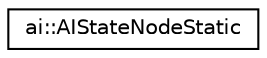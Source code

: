 digraph "Graphical Class Hierarchy"
{
  edge [fontname="Helvetica",fontsize="10",labelfontname="Helvetica",labelfontsize="10"];
  node [fontname="Helvetica",fontsize="10",shape=record];
  rankdir="LR";
  Node1 [label="ai::AIStateNodeStatic",height=0.2,width=0.4,color="black", fillcolor="white", style="filled",URL="$classai_1_1AIStateNodeStatic.html"];
}
